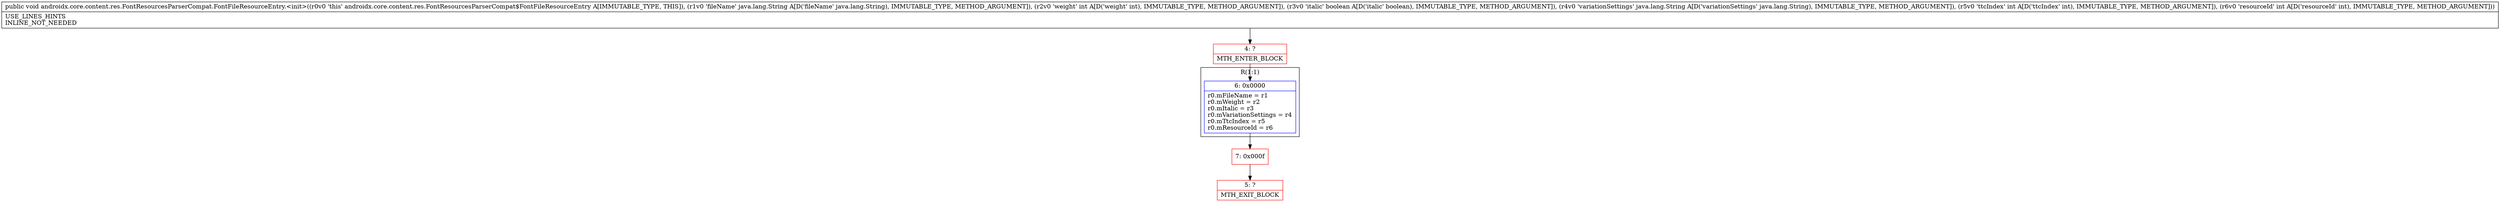 digraph "CFG forandroidx.core.content.res.FontResourcesParserCompat.FontFileResourceEntry.\<init\>(Ljava\/lang\/String;IZLjava\/lang\/String;II)V" {
subgraph cluster_Region_1454094921 {
label = "R(1:1)";
node [shape=record,color=blue];
Node_6 [shape=record,label="{6\:\ 0x0000|r0.mFileName = r1\lr0.mWeight = r2\lr0.mItalic = r3\lr0.mVariationSettings = r4\lr0.mTtcIndex = r5\lr0.mResourceId = r6\l}"];
}
Node_4 [shape=record,color=red,label="{4\:\ ?|MTH_ENTER_BLOCK\l}"];
Node_7 [shape=record,color=red,label="{7\:\ 0x000f}"];
Node_5 [shape=record,color=red,label="{5\:\ ?|MTH_EXIT_BLOCK\l}"];
MethodNode[shape=record,label="{public void androidx.core.content.res.FontResourcesParserCompat.FontFileResourceEntry.\<init\>((r0v0 'this' androidx.core.content.res.FontResourcesParserCompat$FontFileResourceEntry A[IMMUTABLE_TYPE, THIS]), (r1v0 'fileName' java.lang.String A[D('fileName' java.lang.String), IMMUTABLE_TYPE, METHOD_ARGUMENT]), (r2v0 'weight' int A[D('weight' int), IMMUTABLE_TYPE, METHOD_ARGUMENT]), (r3v0 'italic' boolean A[D('italic' boolean), IMMUTABLE_TYPE, METHOD_ARGUMENT]), (r4v0 'variationSettings' java.lang.String A[D('variationSettings' java.lang.String), IMMUTABLE_TYPE, METHOD_ARGUMENT]), (r5v0 'ttcIndex' int A[D('ttcIndex' int), IMMUTABLE_TYPE, METHOD_ARGUMENT]), (r6v0 'resourceId' int A[D('resourceId' int), IMMUTABLE_TYPE, METHOD_ARGUMENT]))  | USE_LINES_HINTS\lINLINE_NOT_NEEDED\l}"];
MethodNode -> Node_4;Node_6 -> Node_7;
Node_4 -> Node_6;
Node_7 -> Node_5;
}

